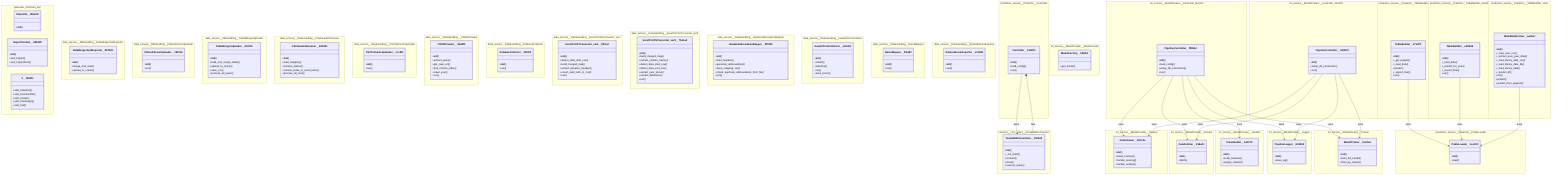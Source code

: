 classDiagram
namespace generate_mermaid_uml {
  class ClassInfo__85de7b {
    +__init__()
  }
  class ImportContext__086328 {
    +__init__()
    +visit_Import()
    +visit_ImportFrom()
  }
  class V__1652f2 {
    +visit_ClassDef()
    +visit_FunctionDef()
    +visit_Assign()
    +visit_AnnAssign()
    +visit_Call()
  }
}
namespace services__core_utiles__OracleDBConnection {
  class OracleDBConnection__1526e5 {
    +__init__()
    +_init_client()
    +connect()
    +close()
    +execute_query()
  }
}
namespace data_service__DBHandling__DataMergerAndExporter {
  class DataMergerAndExporter__867b24 {
    +__init__()
    +merge_and_save()
    +upload_to_oracle()
  }
}
namespace data_service__DBHandling__FilteredScoreUploader {
  class FilteredScoreUploader__1297e9 {
    +__init__()
    +run()
  }
}
namespace data_service__DBHandling__TableMergerUploader {
  class TableMergerUploader__d5705f {
    +__init__()
    +load_and_merge_tables()
    +upload_to_oracle()
    +save_csv()
    +process_all_years()
  }
}
namespace data_service__DataHandling__CSVHeaderRenamer {
  class CSVHeaderRenamer__651d51 {
    +__init__()
    +load_mapping()
    +rename_tokens()
    +column_index_to_excel_letter()
    +process_all_csvs()
  }
}
namespace data_service__DataHandling__CSVToOracleUploader {
  class CSVToOracleUploader__ccc25f {
    +__init__()
    +run()
  }
}
namespace data_service__DataHandling__CWURCrawler {
  class CWURCrawler__9ba8f9 {
    +__init__()
    +extract_years()
    +get_cwur_url()
    +find_column_index()
    +crawl_year()
    +run()
  }
}
namespace data_service__DataHandling__EnNameCollector {
  class EnNameCollector__25976f {
    +__init__()
    +run()
  }
}
namespace data_service__DataHandling__ExcelToCSVConverter_ver1 {
  class ExcelToCSVConverter_ver1__903cef {
    +__init__()
    +detect_data_start_row()
    +build_merged_map()
    +extract_dynamic_headers()
    +count_valid_cells_in_row()
    +run()
  }
}
namespace data_service__DataHandling__ExcelToCSVConverter_ver2 {
  class ExcelToCSVConverter_ver2__754ca6 {
    +__init__()
    +build_merged_map()
    +extract_column_names()
    +detect_data_start_row()
    +detect_data_end_row()
    +extract_year_slices()
    +extract_dataframe()
    +run()
  }
}
namespace data_service__DataHandling__HeaderAbbreviationMapper {
  class HeaderAbbreviationMapper__9f73b9 {
    +__init__()
    +load_headers()
    +generate_abbreviations()
    +save_mapping_csv()
    +check_duplicate_abbreviations_from_file()
    +run()
  }
}
namespace data_service__DataHandling__HeaderTermCollector {
  class HeaderTermCollector__e51d17 {
    +__init__()
    +collect()
    +tokenize()
    +run()
    +save_terms()
  }
}
namespace data_service__DataHandling__NameMapper {
  class NameMapper__f06468 {
    +__init__()
    +run()
  }
}
namespace data_service__DataHandling__RankedScoreExporter {
  class RankedScoreExporter__e7a681 {
    +__init__()
    +run()
  }
}
namespace ml_service__ModelCreator__Cleaner {
  class DataCleaner__967cba {
    +__init__()
    +clean_numeric()
    +handle_missing()
    +handle_outliers()
  }
}
namespace ml_service__ModelCreator__Controller_Num01 {
  class PipelineController__f88464 {
    +__init__()
    +load_config()
    +setup_db_connection()
    +run()
  }
}
namespace ml_service__ModelCreator__Controller_Num02 {
  class PipelineController__9d3579 {
    +__init__()
    +setup_db_connection()
    +run()
  }
}
namespace ml_service__ModelCreator__Fetcher {
  class DataFetcher__236ad1 {
    +__init__()
    +fetch()
  }
}
namespace ml_service__ModelCreator__Handler {
  class DataHandler__44377b {
    +__init__()
    +scale_features()
    +assign_clusters()
  }
}
namespace ml_service__ModelCreator__Logger {
  class PipelineLogger__633360 {
    +__init__()
    +save_log()
  }
}
namespace ml_service__ModelCreator__ModelLoader {
  class ModelFactory__5dfde1 {
    +get_model()
  }
}
namespace ml_service__ModelCreator__Trainer {
  class ModelTrainer__5c32ad {
    +__init__()
    +train_full_model()
    +train_by_cluster()
  }
}
namespace prediction_service__Predictor__Controller {
  class Controller__415001 {
    +__init__()
    +load_config()
    +run()
  }
}
namespace prediction_service__Predictor__PickleLoader {
  class PickleLoader__1ec100 {
    +__init__()
    +load()
  }
}
namespace prediction_service__Predictor__TableBuilder_Num01 {
  class TableBuilder__17e875 {
    +__init__()
    +_get_targets()
    +_load_data()
    +predict()
    +_export_final()
    +run()
  }
}
namespace prediction_service__Predictor__TableBuilder_Num02 {
  class TableBuilder__e255d6 {
    +__init__()
    +_load_data()
    +_predict_for_year()
    +_export_final()
    +run()
  }
}
namespace prediction_service__Predictor__TableBuilder_User {
  class TableBuilderUser__aa40e7 {
    +__init__()
    +_load_user_csv()
    +_extract_user_year_data()
    +_load_library_data_csv()
    +_load_library_data_db()
    +_load_library_data()
    +_predict_df()
    +run()
    +predict()
    +predict_from_payload()
  }
}
PipelineController__f88464 --> PipelineLogger__633360 : uses
PipelineController__f88464 --> DataFetcher__236ad1 : uses
PipelineController__f88464 --> ModelTrainer__5c32ad : uses
PipelineController__f88464 --> DataHandler__44377b : uses
PipelineController__f88464 --> DataCleaner__967cba : uses
PipelineController__9d3579 --> PipelineLogger__633360 : uses
PipelineController__9d3579 --> ModelTrainer__5c32ad : uses
PipelineController__9d3579 --> DataCleaner__967cba : uses
PipelineController__9d3579 --> DataFetcher__236ad1 : uses
Controller__415001 --> OracleDBConnection__1526e5 : uses
Controller__415001 *-- OracleDBConnection__1526e5 : has
TableBuilder__17e875 --> PickleLoader__1ec100 : uses
TableBuilder__e255d6 --> PickleLoader__1ec100 : uses
TableBuilderUser__aa40e7 --> PickleLoader__1ec100 : uses